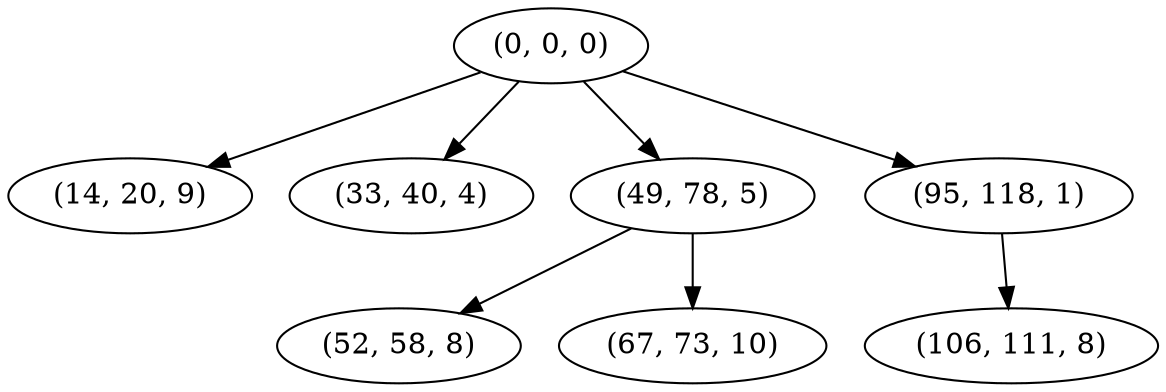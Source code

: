 digraph tree {
    "(0, 0, 0)";
    "(14, 20, 9)";
    "(33, 40, 4)";
    "(49, 78, 5)";
    "(52, 58, 8)";
    "(67, 73, 10)";
    "(95, 118, 1)";
    "(106, 111, 8)";
    "(0, 0, 0)" -> "(14, 20, 9)";
    "(0, 0, 0)" -> "(33, 40, 4)";
    "(0, 0, 0)" -> "(49, 78, 5)";
    "(0, 0, 0)" -> "(95, 118, 1)";
    "(49, 78, 5)" -> "(52, 58, 8)";
    "(49, 78, 5)" -> "(67, 73, 10)";
    "(95, 118, 1)" -> "(106, 111, 8)";
}
